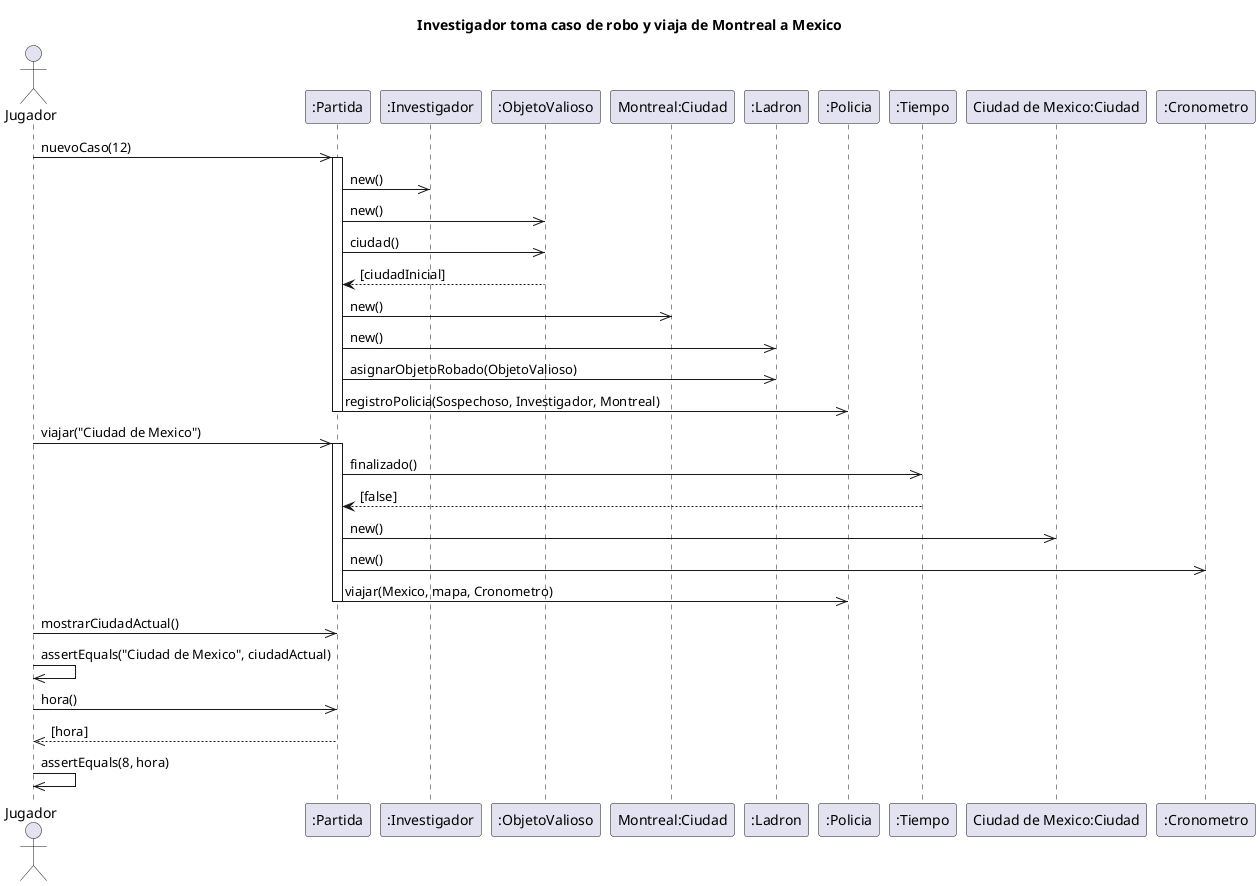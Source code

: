 @startuml
title Investigador toma caso de robo y viaja de Montreal a Mexico

actor "Jugador" as AlgoThief
participant ":Partida" as Partida
participant ":Investigador" as Grado
participant ":ObjetoValioso" as ObjetoRobado
participant "Montreal:Ciudad" as Ciudad
participant ":Ladron" as Ladron
participant ":Policia" as Policia
participant ":Tiempo" as Tiempo
participant "Ciudad de Mexico:Ciudad" as Mexico
participant ":Cronometro" as Cronometro

AlgoThief ->> Partida : nuevoCaso(12)
activate Partida
    Partida ->> Grado : new()
    Partida ->> ObjetoRobado : new()
    Partida ->> ObjetoRobado : ciudad()
    ObjetoRobado --> Partida : [ciudadInicial]
    Partida ->> Ciudad : new()
    Partida ->> Ladron : new()
    Partida ->> Ladron : asignarObjetoRobado(ObjetoValioso)
    Partida ->> Policia : registroPolicia(Sospechoso, Investigador, Montreal)
deactivate Partida

AlgoThief ->> Partida : viajar("Ciudad de Mexico")
activate Partida
Partida ->> Tiempo : finalizado()
Tiempo --> Partida : [false]
Partida ->> Mexico : new()
Partida ->> Cronometro : new()
Partida ->> Policia : viajar(Mexico, mapa, Cronometro)
deactivate Partida
AlgoThief ->> Partida : mostrarCiudadActual()
AlgoThief ->> AlgoThief : assertEquals("Ciudad de Mexico", ciudadActual)
AlgoThief ->> Partida : hora()
return [hora]
AlgoThief ->> AlgoThief : assertEquals(8, hora)
@enduml